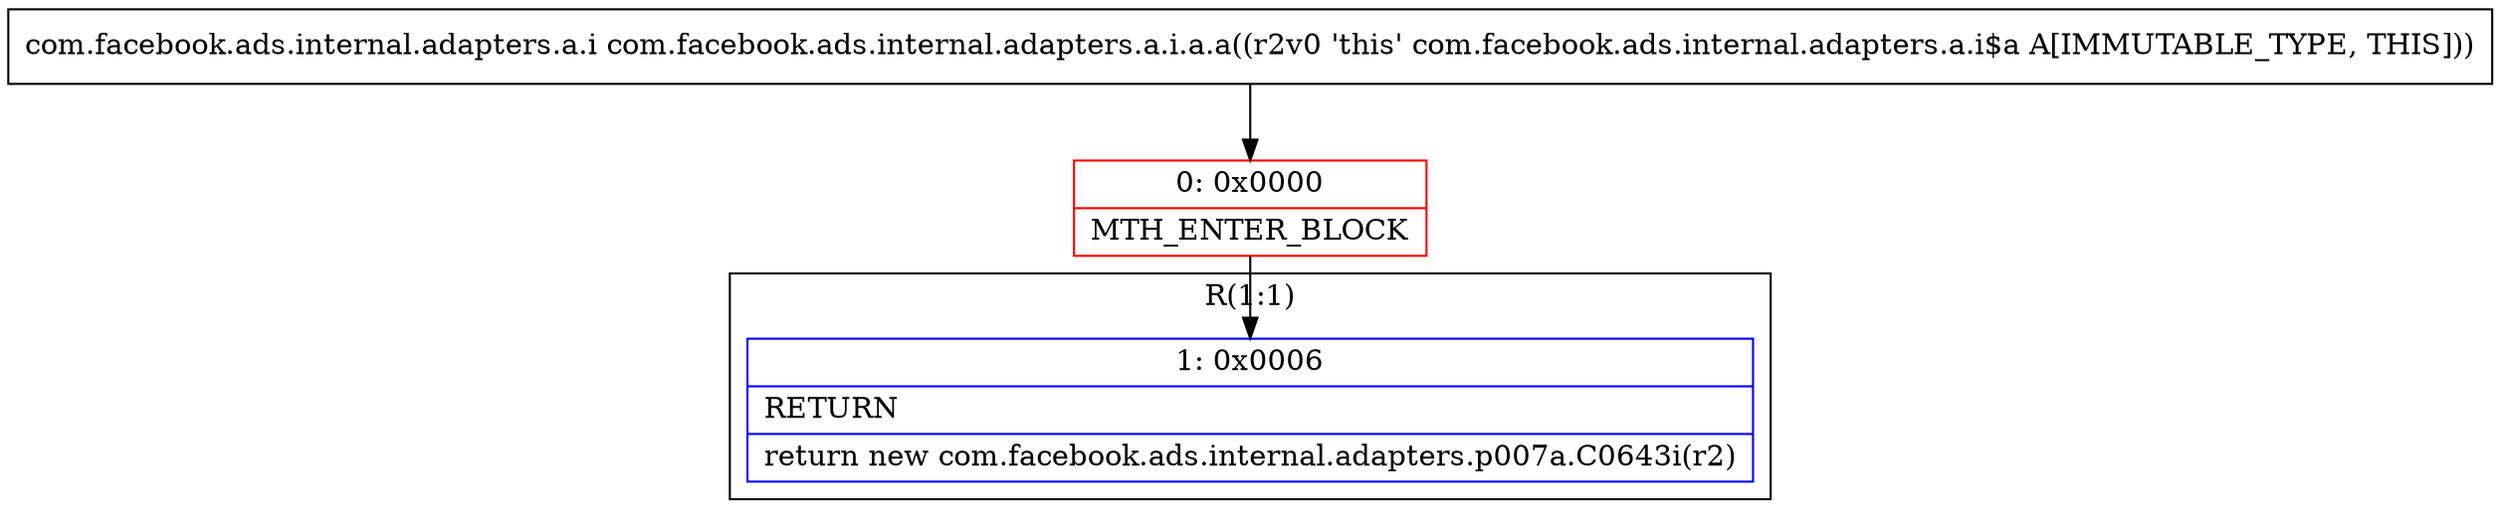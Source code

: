 digraph "CFG forcom.facebook.ads.internal.adapters.a.i.a.a()Lcom\/facebook\/ads\/internal\/adapters\/a\/i;" {
subgraph cluster_Region_470324864 {
label = "R(1:1)";
node [shape=record,color=blue];
Node_1 [shape=record,label="{1\:\ 0x0006|RETURN\l|return new com.facebook.ads.internal.adapters.p007a.C0643i(r2)\l}"];
}
Node_0 [shape=record,color=red,label="{0\:\ 0x0000|MTH_ENTER_BLOCK\l}"];
MethodNode[shape=record,label="{com.facebook.ads.internal.adapters.a.i com.facebook.ads.internal.adapters.a.i.a.a((r2v0 'this' com.facebook.ads.internal.adapters.a.i$a A[IMMUTABLE_TYPE, THIS])) }"];
MethodNode -> Node_0;
Node_0 -> Node_1;
}

